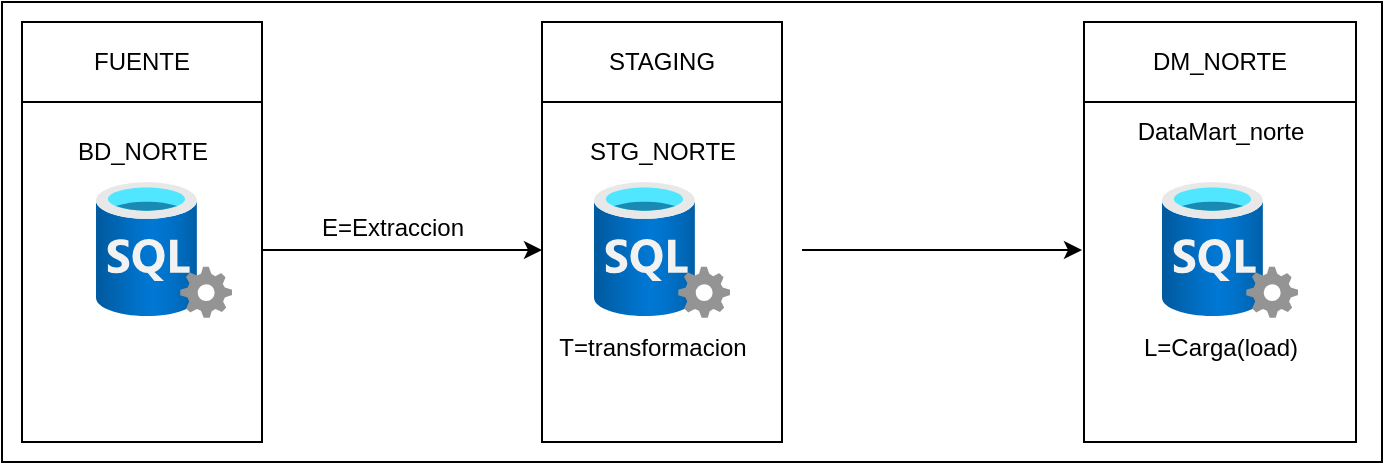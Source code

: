 <mxfile version="24.0.5" type="device">
  <diagram name="Página-1" id="qmP7konkbz52M3IDTlNC">
    <mxGraphModel dx="880" dy="426" grid="1" gridSize="10" guides="1" tooltips="1" connect="1" arrows="1" fold="1" page="1" pageScale="1" pageWidth="827" pageHeight="1169" math="0" shadow="0">
      <root>
        <mxCell id="0" />
        <mxCell id="1" parent="0" />
        <mxCell id="k89Fci6vOlyzw_h8Ky1j-24" value="" style="rounded=0;whiteSpace=wrap;html=1;" vertex="1" parent="1">
          <mxGeometry x="60" y="30" width="690" height="230" as="geometry" />
        </mxCell>
        <mxCell id="k89Fci6vOlyzw_h8Ky1j-22" value="" style="whiteSpace=wrap;html=1;" vertex="1" parent="1">
          <mxGeometry x="601" y="40" width="136" height="210" as="geometry" />
        </mxCell>
        <mxCell id="k89Fci6vOlyzw_h8Ky1j-21" value="" style="whiteSpace=wrap;html=1;" vertex="1" parent="1">
          <mxGeometry x="330" y="40" width="120" height="210" as="geometry" />
        </mxCell>
        <mxCell id="k89Fci6vOlyzw_h8Ky1j-20" value="" style="whiteSpace=wrap;html=1;" vertex="1" parent="1">
          <mxGeometry x="70" y="40" width="120" height="210" as="geometry" />
        </mxCell>
        <mxCell id="k89Fci6vOlyzw_h8Ky1j-2" value="FUENTE" style="rounded=0;whiteSpace=wrap;html=1;" vertex="1" parent="1">
          <mxGeometry x="70" y="40" width="120" height="40" as="geometry" />
        </mxCell>
        <mxCell id="k89Fci6vOlyzw_h8Ky1j-9" value="" style="edgeStyle=orthogonalEdgeStyle;rounded=0;orthogonalLoop=1;jettySize=auto;html=1;" edge="1" parent="1">
          <mxGeometry relative="1" as="geometry">
            <mxPoint x="190" y="154" as="sourcePoint" />
            <mxPoint x="330" y="154" as="targetPoint" />
          </mxGeometry>
        </mxCell>
        <mxCell id="k89Fci6vOlyzw_h8Ky1j-3" value="" style="image;aspect=fixed;html=1;points=[];align=center;fontSize=12;image=img/lib/azure2/databases/SQL_Server.svg;" vertex="1" parent="1">
          <mxGeometry x="107" y="120" width="68" height="68" as="geometry" />
        </mxCell>
        <mxCell id="k89Fci6vOlyzw_h8Ky1j-4" value="BD_NORTE" style="text;html=1;align=center;verticalAlign=middle;resizable=0;points=[];autosize=1;strokeColor=none;fillColor=none;" vertex="1" parent="1">
          <mxGeometry x="85" y="90" width="90" height="30" as="geometry" />
        </mxCell>
        <mxCell id="k89Fci6vOlyzw_h8Ky1j-5" value="STAGING" style="rounded=0;whiteSpace=wrap;html=1;" vertex="1" parent="1">
          <mxGeometry x="330" y="40" width="120" height="40" as="geometry" />
        </mxCell>
        <mxCell id="k89Fci6vOlyzw_h8Ky1j-17" value="" style="edgeStyle=orthogonalEdgeStyle;rounded=0;orthogonalLoop=1;jettySize=auto;html=1;" edge="1" parent="1">
          <mxGeometry relative="1" as="geometry">
            <mxPoint x="460" y="154" as="sourcePoint" />
            <mxPoint x="600" y="154" as="targetPoint" />
          </mxGeometry>
        </mxCell>
        <mxCell id="k89Fci6vOlyzw_h8Ky1j-6" value="" style="image;aspect=fixed;html=1;points=[];align=center;fontSize=12;image=img/lib/azure2/databases/SQL_Server.svg;" vertex="1" parent="1">
          <mxGeometry x="356" y="120" width="68" height="68" as="geometry" />
        </mxCell>
        <mxCell id="k89Fci6vOlyzw_h8Ky1j-7" value="STG_NORTE" style="text;html=1;align=center;verticalAlign=middle;resizable=0;points=[];autosize=1;strokeColor=none;fillColor=none;" vertex="1" parent="1">
          <mxGeometry x="340" y="90" width="100" height="30" as="geometry" />
        </mxCell>
        <mxCell id="k89Fci6vOlyzw_h8Ky1j-10" value="E=Extraccion" style="text;html=1;align=center;verticalAlign=middle;resizable=0;points=[];autosize=1;strokeColor=none;fillColor=none;" vertex="1" parent="1">
          <mxGeometry x="210" y="128" width="90" height="30" as="geometry" />
        </mxCell>
        <mxCell id="k89Fci6vOlyzw_h8Ky1j-11" value="T=transformacion" style="text;html=1;align=center;verticalAlign=middle;resizable=0;points=[];autosize=1;strokeColor=none;fillColor=none;" vertex="1" parent="1">
          <mxGeometry x="325" y="188" width="120" height="30" as="geometry" />
        </mxCell>
        <mxCell id="k89Fci6vOlyzw_h8Ky1j-12" value="" style="image;aspect=fixed;html=1;points=[];align=center;fontSize=12;image=img/lib/azure2/databases/SQL_Server.svg;" vertex="1" parent="1">
          <mxGeometry x="640" y="120" width="68" height="68" as="geometry" />
        </mxCell>
        <mxCell id="k89Fci6vOlyzw_h8Ky1j-13" value="DM_NORTE" style="whiteSpace=wrap;html=1;" vertex="1" parent="1">
          <mxGeometry x="601" y="40" width="136" height="40" as="geometry" />
        </mxCell>
        <mxCell id="k89Fci6vOlyzw_h8Ky1j-14" value="DataMart_norte" style="text;html=1;align=center;verticalAlign=middle;resizable=0;points=[];autosize=1;strokeColor=none;fillColor=none;" vertex="1" parent="1">
          <mxGeometry x="614" y="80" width="110" height="30" as="geometry" />
        </mxCell>
        <mxCell id="k89Fci6vOlyzw_h8Ky1j-15" value="L=Carga(load)" style="text;html=1;align=center;verticalAlign=middle;resizable=0;points=[];autosize=1;strokeColor=none;fillColor=none;" vertex="1" parent="1">
          <mxGeometry x="619" y="188" width="100" height="30" as="geometry" />
        </mxCell>
        <mxCell id="k89Fci6vOlyzw_h8Ky1j-18" value="" style="shape=image;html=1;verticalAlign=top;verticalLabelPosition=bottom;labelBackgroundColor=#ffffff;imageAspect=0;aspect=fixed;image=https://cdn4.iconfinder.com/data/icons/logos-brands-7/512/visual_studio-128.png" vertex="1" parent="1">
          <mxGeometry x="220" y="168" width="70" height="70" as="geometry" />
        </mxCell>
        <mxCell id="k89Fci6vOlyzw_h8Ky1j-19" value="" style="shape=image;html=1;verticalAlign=top;verticalLabelPosition=bottom;labelBackgroundColor=#ffffff;imageAspect=0;aspect=fixed;image=https://cdn4.iconfinder.com/data/icons/logos-brands-7/512/visual_studio-128.png" vertex="1" parent="1">
          <mxGeometry x="500" y="168" width="70" height="70" as="geometry" />
        </mxCell>
      </root>
    </mxGraphModel>
  </diagram>
</mxfile>
